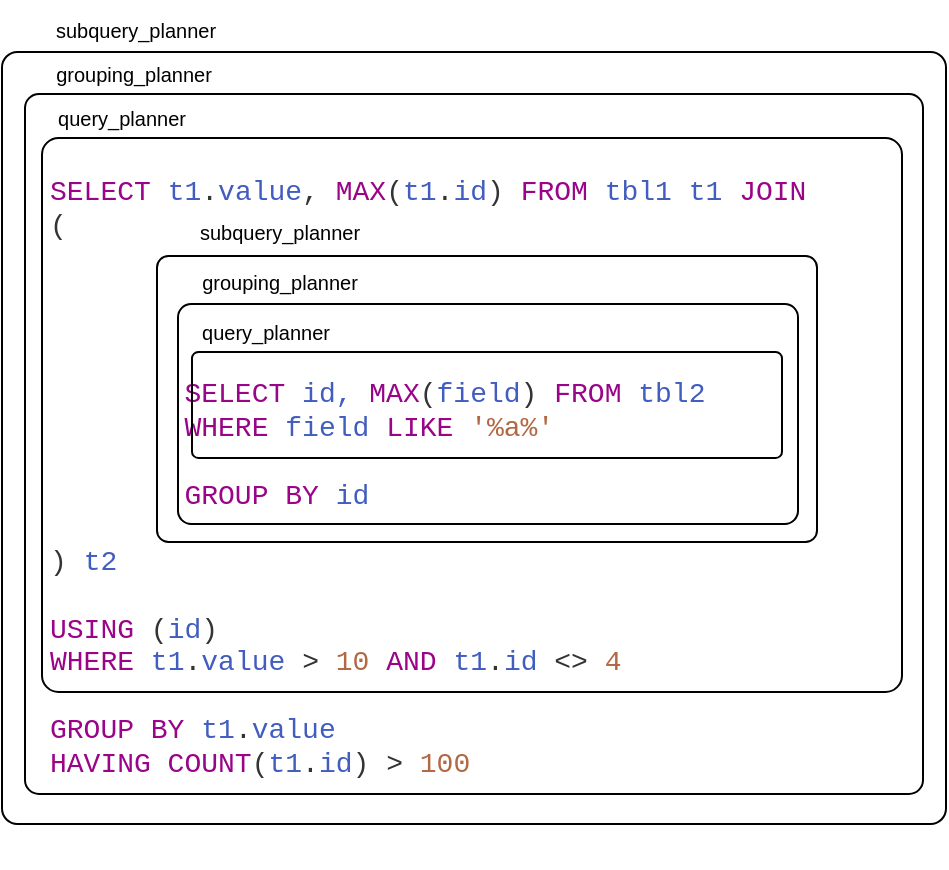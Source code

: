 <mxfile version="24.7.5">
  <diagram name="Страница — 1" id="Zvr2eW7H0rXLNG6UFAMz">
    <mxGraphModel dx="1680" dy="696" grid="1" gridSize="10" guides="1" tooltips="1" connect="1" arrows="1" fold="1" page="1" pageScale="1" pageWidth="827" pageHeight="1169" math="0" shadow="0">
      <root>
        <mxCell id="0" />
        <mxCell id="1" parent="0" />
        <UserObject label="&lt;div style=&quot;font-size: 14px;&quot;&gt;&lt;span style=&quot;background-color: initial; font-size: 14px;&quot;&gt;&lt;font color=&quot;#990488&quot; style=&quot;font-size: 14px;&quot;&gt;SELECT&lt;/font&gt; &lt;font color=&quot;#425dc0&quot; style=&quot;font-size: 14px;&quot;&gt;t1&lt;/font&gt;&lt;font color=&quot;#333333&quot; style=&quot;font-size: 14px;&quot;&gt;.&lt;/font&gt;&lt;font color=&quot;#425dc0&quot; style=&quot;font-size: 14px;&quot;&gt;value&lt;/font&gt;&lt;font color=&quot;#333333&quot; style=&quot;font-size: 14px;&quot;&gt;,&lt;/font&gt;&lt;font color=&quot;#990488&quot; style=&quot;font-size: 14px;&quot;&gt; MAX&lt;/font&gt;&lt;font color=&quot;#333333&quot; style=&quot;font-size: 14px;&quot;&gt;(&lt;/font&gt;&lt;font color=&quot;#425dc0&quot; style=&quot;font-size: 14px;&quot;&gt;t1&lt;/font&gt;&lt;font color=&quot;#333333&quot; style=&quot;font-size: 14px;&quot;&gt;.&lt;/font&gt;&lt;font color=&quot;#425dc0&quot; style=&quot;font-size: 14px;&quot;&gt;id&lt;/font&gt;&lt;font color=&quot;#333333&quot; style=&quot;font-size: 14px;&quot;&gt;)&lt;/font&gt;&lt;font color=&quot;#990488&quot; style=&quot;font-size: 14px;&quot;&gt; FROM&lt;/font&gt; &lt;font color=&quot;#425dc0&quot; style=&quot;font-size: 14px;&quot;&gt;tbl1 t1&lt;/font&gt;&lt;font color=&quot;#990488&quot; style=&quot;font-size: 14px;&quot;&gt;&amp;nbsp;&lt;/font&gt;&lt;/span&gt;&lt;span style=&quot;color: rgb(153, 4, 136); background-color: initial; font-size: 14px;&quot;&gt;JOIN&lt;/span&gt;&lt;/div&gt;&lt;font color=&quot;#333333&quot; style=&quot;font-size: 14px;&quot;&gt;(&lt;/font&gt;&lt;div style=&quot;font-size: 14px;&quot;&gt;&lt;font color=&quot;#333333&quot; style=&quot;font-size: 14px;&quot;&gt;&lt;br style=&quot;font-size: 14px;&quot;&gt;&lt;/font&gt;&lt;div style=&quot;font-size: 14px;&quot;&gt;&lt;font color=&quot;#333333&quot; style=&quot;font-size: 14px;&quot;&gt;&lt;br style=&quot;font-size: 14px;&quot;&gt;&lt;/font&gt;&lt;/div&gt;&lt;div style=&quot;font-size: 14px;&quot;&gt;&lt;font color=&quot;#333333&quot; style=&quot;font-size: 14px;&quot;&gt;&lt;br style=&quot;font-size: 14px;&quot;&gt;&lt;/font&gt;&lt;div style=&quot;font-size: 14px;&quot;&gt;&lt;font color=&quot;#990488&quot; style=&quot;background-color: initial; font-size: 14px;&quot;&gt;&lt;br style=&quot;font-size: 14px;&quot;&gt;&lt;/font&gt;&lt;/div&gt;&lt;div style=&quot;font-size: 14px;&quot;&gt;&lt;font color=&quot;#990488&quot; style=&quot;background-color: initial; font-size: 14px;&quot;&gt;&lt;span style=&quot;white-space: pre; font-size: 14px;&quot;&gt;&#x9;&lt;/span&gt;SELECT&lt;/font&gt;&lt;span style=&quot;background-color: initial; font-size: 14px;&quot;&gt; &lt;/span&gt;&lt;font color=&quot;#425dc0&quot; style=&quot;background-color: initial; font-size: 14px;&quot;&gt;id, &lt;/font&gt;&lt;font color=&quot;#990488&quot; style=&quot;background-color: initial; font-size: 14px;&quot;&gt;MAX&lt;/font&gt;&lt;font color=&quot;#333333&quot; style=&quot;background-color: initial; font-size: 14px;&quot;&gt;(&lt;/font&gt;&lt;font color=&quot;#425dc0&quot; style=&quot;background-color: initial; font-size: 14px;&quot;&gt;field&lt;/font&gt;&lt;font color=&quot;#333333&quot; style=&quot;background-color: initial; font-size: 14px;&quot;&gt;)&lt;/font&gt;&lt;span style=&quot;background-color: initial; font-size: 14px;&quot;&gt;&amp;nbsp;&lt;/span&gt;&lt;font color=&quot;#990488&quot; style=&quot;background-color: initial; font-size: 14px;&quot;&gt;FROM&lt;/font&gt;&lt;span style=&quot;background-color: initial; font-size: 14px;&quot;&gt; &lt;/span&gt;&lt;font color=&quot;#425dc0&quot; style=&quot;background-color: initial; font-size: 14px;&quot;&gt;tbl2&lt;/font&gt;&lt;span style=&quot;background-color: initial; font-size: 14px;&quot;&gt;&amp;nbsp;&lt;/span&gt;&lt;div style=&quot;font-size: 14px;&quot;&gt;&lt;div style=&quot;font-size: 14px;&quot;&gt;&lt;font color=&quot;#990488&quot; style=&quot;font-size: 14px;&quot;&gt;&lt;span style=&quot;white-space: pre; font-size: 14px;&quot;&gt;&#x9;&lt;/span&gt;WHERE&lt;/font&gt;&lt;span style=&quot;background-color: initial; font-size: 14px;&quot;&gt;&amp;nbsp;&lt;/span&gt;&lt;font color=&quot;#425dc0&quot; style=&quot;background-color: initial; font-size: 14px;&quot;&gt;field &lt;/font&gt;&lt;font color=&quot;#990488&quot; style=&quot;background-color: initial; font-size: 14px;&quot;&gt;LIKE&lt;/font&gt;&lt;font color=&quot;#425dc0&quot; style=&quot;background-color: initial; font-size: 14px;&quot;&gt; &lt;/font&gt;&lt;font color=&quot;#b36844&quot; style=&quot;background-color: initial; font-size: 14px;&quot;&gt;&#39;%a%&#39;&lt;/font&gt;&lt;/div&gt;&lt;div style=&quot;font-size: 14px;&quot;&gt;&lt;br style=&quot;font-size: 14px;&quot;&gt;&lt;/div&gt;&lt;div style=&quot;font-size: 14px;&quot;&gt;&lt;font color=&quot;#990488&quot; style=&quot;font-size: 14px;&quot;&gt;&lt;span style=&quot;white-space: pre; font-size: 14px;&quot;&gt;&#x9;&lt;/span&gt;GROUP BY&lt;/font&gt;&lt;font color=&quot;#425dc0&quot; style=&quot;font-size: 14px;&quot;&gt; id&lt;/font&gt;&lt;/div&gt;&lt;div style=&quot;font-size: 14px;&quot;&gt;&lt;font color=&quot;#333333&quot; style=&quot;background-color: initial; font-size: 14px;&quot;&gt;&lt;br style=&quot;font-size: 14px;&quot;&gt;&lt;/font&gt;&lt;/div&gt;&lt;div style=&quot;font-size: 14px;&quot;&gt;&lt;font color=&quot;#333333&quot; style=&quot;background-color: initial; font-size: 14px;&quot;&gt;)&lt;/font&gt;&lt;font color=&quot;#990488&quot; style=&quot;background-color: initial; font-size: 14px;&quot;&gt; &lt;/font&gt;&lt;font color=&quot;#425dc0&quot; style=&quot;background-color: initial; font-size: 14px;&quot;&gt;t2&lt;/font&gt;&lt;br style=&quot;font-size: 14px;&quot;&gt;&lt;/div&gt;&lt;div style=&quot;font-size: 14px;&quot;&gt;&lt;div style=&quot;font-size: 14px;&quot;&gt;&lt;font color=&quot;#990488&quot; style=&quot;font-size: 14px;&quot;&gt;&lt;br style=&quot;font-size: 14px;&quot;&gt;&lt;/font&gt;&lt;/div&gt;&lt;div style=&quot;font-size: 14px;&quot;&gt;&lt;font color=&quot;#990488&quot; style=&quot;font-size: 14px;&quot;&gt;USING &lt;/font&gt;&lt;font color=&quot;#333333&quot; style=&quot;font-size: 14px;&quot;&gt;(&lt;/font&gt;&lt;font color=&quot;#425dc0&quot; style=&quot;font-size: 14px;&quot;&gt;id&lt;/font&gt;&lt;font color=&quot;#333333&quot; style=&quot;font-size: 14px;&quot;&gt;)&lt;/font&gt;&lt;/div&gt;&lt;div style=&quot;font-size: 14px;&quot;&gt;&lt;font color=&quot;#990488&quot; style=&quot;font-size: 14px;&quot;&gt;WHERE &lt;/font&gt;&lt;font color=&quot;#425dc0&quot; style=&quot;font-size: 14px;&quot;&gt;t1&lt;/font&gt;&lt;font color=&quot;#333333&quot; style=&quot;font-size: 14px;&quot;&gt;.&lt;/font&gt;&lt;font color=&quot;#425dc0&quot; style=&quot;font-size: 14px;&quot;&gt;value&lt;/font&gt;&lt;font color=&quot;#990488&quot; style=&quot;font-size: 14px;&quot;&gt; &lt;/font&gt;&lt;font color=&quot;#333333&quot; style=&quot;font-size: 14px;&quot;&gt;&amp;gt;&lt;/font&gt;&lt;font color=&quot;#990488&quot; style=&quot;font-size: 14px;&quot;&gt; &lt;/font&gt;&lt;font color=&quot;#b36844&quot; style=&quot;font-size: 14px;&quot;&gt;10 &lt;/font&gt;&lt;font color=&quot;#990488&quot; style=&quot;font-size: 14px;&quot;&gt;AND&lt;/font&gt;&lt;font color=&quot;#b36844&quot; style=&quot;font-size: 14px;&quot;&gt; &lt;/font&gt;&lt;font color=&quot;#425dc0&quot; style=&quot;font-size: 14px;&quot;&gt;t1&lt;/font&gt;&lt;font color=&quot;#333333&quot; style=&quot;font-size: 14px;&quot;&gt;.&lt;/font&gt;&lt;font color=&quot;#425dc0&quot; style=&quot;font-size: 14px;&quot;&gt;id&lt;/font&gt;&lt;font color=&quot;#b36844&quot; style=&quot;font-size: 14px;&quot;&gt; &lt;/font&gt;&lt;font color=&quot;#333333&quot; style=&quot;font-size: 14px;&quot;&gt;&amp;lt;&amp;gt;&lt;/font&gt;&lt;font color=&quot;#b36844&quot; style=&quot;font-size: 14px;&quot;&gt; 4&lt;/font&gt;&lt;/div&gt;&lt;div style=&quot;font-size: 14px;&quot;&gt;&lt;font color=&quot;#990488&quot; style=&quot;font-size: 14px;&quot;&gt;&lt;br style=&quot;font-size: 14px;&quot;&gt;GROUP BY &lt;/font&gt;&lt;font color=&quot;#425dc0&quot; style=&quot;font-size: 14px;&quot;&gt;t1&lt;/font&gt;&lt;font color=&quot;#333333&quot; style=&quot;font-size: 14px;&quot;&gt;.&lt;/font&gt;&lt;font color=&quot;#425dc0&quot; style=&quot;font-size: 14px;&quot;&gt;value&lt;/font&gt;&lt;/div&gt;&lt;div style=&quot;font-size: 14px;&quot;&gt;&lt;font color=&quot;#990488&quot; style=&quot;font-size: 14px;&quot;&gt;HAVING COUNT&lt;/font&gt;&lt;font color=&quot;#333333&quot; style=&quot;font-size: 14px;&quot;&gt;(&lt;/font&gt;&lt;font color=&quot;#425dc0&quot; style=&quot;font-size: 14px;&quot;&gt;t1&lt;/font&gt;&lt;font color=&quot;#333333&quot; style=&quot;font-size: 14px;&quot;&gt;.&lt;/font&gt;&lt;font color=&quot;#425dc0&quot; style=&quot;font-size: 14px;&quot;&gt;id&lt;/font&gt;&lt;font color=&quot;#333333&quot; style=&quot;font-size: 14px;&quot;&gt;)&lt;/font&gt;&lt;font color=&quot;#990488&quot; style=&quot;font-size: 14px;&quot;&gt; &lt;/font&gt;&lt;font color=&quot;#333333&quot; style=&quot;font-size: 14px;&quot;&gt;&amp;gt;&lt;/font&gt;&lt;font color=&quot;#990488&quot; style=&quot;font-size: 14px;&quot;&gt; &lt;/font&gt;&lt;font color=&quot;#b36844&quot; style=&quot;font-size: 14px;&quot;&gt;100&lt;/font&gt;&lt;/div&gt;&lt;/div&gt;&lt;/div&gt;&lt;/div&gt;&lt;/div&gt;&lt;/div&gt;" link="explain select t1.value, max(t1.id) from tbl t1&#xa;join&#xa;(select id from tbl where value = 1 or value = 2) t2&#xa;using (id)&#xa;group by t1.value&#xa;having count(t1.id) &gt; 100;" id="W669uPvKT1c0R3ufBaIu-1">
          <mxCell style="text;html=1;align=left;verticalAlign=middle;whiteSpace=wrap;rounded=0;fontFamily=Courier New;shadow=0;horizontal=1;spacing=2;fontSize=14;" parent="1" vertex="1">
            <mxGeometry x="311.5" y="178" width="448.5" height="390" as="geometry" />
          </mxCell>
        </UserObject>
        <mxCell id="vIY71tyn5AvRC3fnLLfw-9" value="subquery_planner" style="text;html=1;align=center;verticalAlign=middle;whiteSpace=wrap;rounded=0;fontSize=10;" parent="1" vertex="1">
          <mxGeometry x="310" y="134" width="94" height="30" as="geometry" />
        </mxCell>
        <mxCell id="vIY71tyn5AvRC3fnLLfw-10" value="" style="rounded=1;whiteSpace=wrap;html=1;fillColor=none;align=left;verticalAlign=top;arcSize=2;" parent="1" vertex="1">
          <mxGeometry x="301.5" y="181" width="449" height="350" as="geometry" />
        </mxCell>
        <mxCell id="vIY71tyn5AvRC3fnLLfw-11" value="query_planner" style="text;html=1;align=center;verticalAlign=middle;whiteSpace=wrap;rounded=0;fontSize=10;" parent="1" vertex="1">
          <mxGeometry x="308" y="178" width="84" height="30" as="geometry" />
        </mxCell>
        <mxCell id="vIY71tyn5AvRC3fnLLfw-12" value="" style="rounded=1;whiteSpace=wrap;html=1;fillColor=none;align=left;verticalAlign=top;arcSize=2;" parent="1" vertex="1">
          <mxGeometry x="290" y="160" width="472" height="386" as="geometry" />
        </mxCell>
        <mxCell id="vIY71tyn5AvRC3fnLLfw-13" value="grouping_planner" style="text;html=1;align=center;verticalAlign=middle;whiteSpace=wrap;rounded=0;fontSize=10;" parent="1" vertex="1">
          <mxGeometry x="311.5" y="156" width="88" height="30" as="geometry" />
        </mxCell>
        <mxCell id="vIY71tyn5AvRC3fnLLfw-14" value="" style="rounded=1;whiteSpace=wrap;html=1;fillColor=none;align=left;verticalAlign=top;arcSize=3;" parent="1" vertex="1">
          <mxGeometry x="310" y="203" width="430" height="277" as="geometry" />
        </mxCell>
        <mxCell id="vIY71tyn5AvRC3fnLLfw-15" value="subquery_planner" style="text;html=1;align=center;verticalAlign=middle;whiteSpace=wrap;rounded=0;fontSize=10;" parent="1" vertex="1">
          <mxGeometry x="378" y="235" width="102" height="30" as="geometry" />
        </mxCell>
        <mxCell id="W669uPvKT1c0R3ufBaIu-2" value="" style="rounded=1;whiteSpace=wrap;html=1;fillColor=none;align=left;verticalAlign=top;arcSize=6;" parent="1" vertex="1">
          <mxGeometry x="385" y="310" width="295" height="53" as="geometry" />
        </mxCell>
        <mxCell id="W669uPvKT1c0R3ufBaIu-6" value="" style="rounded=1;whiteSpace=wrap;html=1;fillColor=none;align=left;verticalAlign=top;arcSize=4;" parent="1" vertex="1">
          <mxGeometry x="367.5" y="262" width="330" height="143" as="geometry" />
        </mxCell>
        <mxCell id="W669uPvKT1c0R3ufBaIu-3" value="query_planner" style="text;html=1;align=center;verticalAlign=middle;whiteSpace=wrap;rounded=0;fontSize=10;" parent="1" vertex="1">
          <mxGeometry x="380" y="285" width="84" height="30" as="geometry" />
        </mxCell>
        <mxCell id="W669uPvKT1c0R3ufBaIu-4" value="" style="rounded=1;whiteSpace=wrap;html=1;fillColor=none;align=left;verticalAlign=top;arcSize=6;" parent="1" vertex="1">
          <mxGeometry x="378" y="286" width="310" height="110" as="geometry" />
        </mxCell>
        <mxCell id="W669uPvKT1c0R3ufBaIu-5" value="grouping_planner" style="text;html=1;align=center;verticalAlign=middle;whiteSpace=wrap;rounded=0;fontSize=10;" parent="1" vertex="1">
          <mxGeometry x="385" y="260" width="88" height="30" as="geometry" />
        </mxCell>
      </root>
    </mxGraphModel>
  </diagram>
</mxfile>
